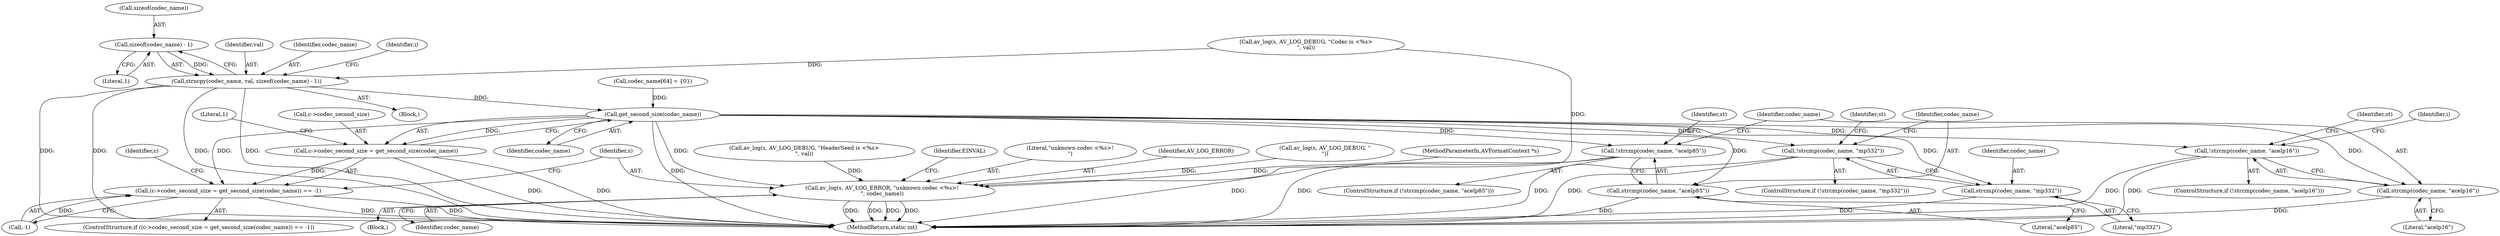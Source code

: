 digraph "0_FFmpeg_ed188f6dcdf0935c939ed813cf8745d50742014b@API" {
"1000302" [label="(Call,sizeof(codec_name) - 1)"];
"1000299" [label="(Call,strncpy(codec_name, val, sizeof(codec_name) - 1))"];
"1000414" [label="(Call,get_second_size(codec_name))"];
"1000409" [label="(Call,(c->codec_second_size = get_second_size(codec_name)) == -1)"];
"1000410" [label="(Call,c->codec_second_size = get_second_size(codec_name))"];
"1000419" [label="(Call,av_log(s, AV_LOG_ERROR, \"unknown codec <%s>!\n\", codec_name))"];
"1000587" [label="(Call,!strcmp(codec_name, \"mp332\"))"];
"1000588" [label="(Call,strcmp(codec_name, \"mp332\"))"];
"1000620" [label="(Call,!strcmp(codec_name, \"acelp85\"))"];
"1000621" [label="(Call,strcmp(codec_name, \"acelp85\"))"];
"1000674" [label="(Call,!strcmp(codec_name, \"acelp16\"))"];
"1000675" [label="(Call,strcmp(codec_name, \"acelp16\"))"];
"1000587" [label="(Call,!strcmp(codec_name, \"mp332\"))"];
"1000415" [label="(Identifier,codec_name)"];
"1000417" [label="(Literal,1)"];
"1000676" [label="(Identifier,codec_name)"];
"1000414" [label="(Call,get_second_size(codec_name))"];
"1000620" [label="(Call,!strcmp(codec_name, \"acelp85\"))"];
"1000675" [label="(Call,strcmp(codec_name, \"acelp16\"))"];
"1000408" [label="(ControlStructure,if ((c->codec_second_size = get_second_size(codec_name)) == -1))"];
"1000628" [label="(Identifier,st)"];
"1000416" [label="(Call,-1)"];
"1000677" [label="(Literal,\"acelp16\")"];
"1000418" [label="(Block,)"];
"1000305" [label="(Literal,1)"];
"1000622" [label="(Identifier,codec_name)"];
"1000423" [label="(Identifier,codec_name)"];
"1000299" [label="(Call,strncpy(codec_name, val, sizeof(codec_name) - 1))"];
"1000589" [label="(Identifier,codec_name)"];
"1000294" [label="(Call,av_log(s, AV_LOG_DEBUG, \"Codec is <%s>\n\", val))"];
"1000419" [label="(Call,av_log(s, AV_LOG_ERROR, \"unknown codec <%s>!\n\", codec_name))"];
"1000303" [label="(Call,sizeof(codec_name))"];
"1000588" [label="(Call,strcmp(codec_name, \"mp332\"))"];
"1000682" [label="(Identifier,st)"];
"1000673" [label="(ControlStructure,if (!strcmp(codec_name, \"acelp16\")))"];
"1000674" [label="(Call,!strcmp(codec_name, \"acelp16\"))"];
"1000302" [label="(Call,sizeof(codec_name) - 1)"];
"1000127" [label="(MethodParameterIn,AVFormatContext *s)"];
"1000293" [label="(Block,)"];
"1000301" [label="(Identifier,val)"];
"1000300" [label="(Identifier,codec_name)"];
"1000253" [label="(Identifier,i)"];
"1000149" [label="(Call,codec_name[64] = {0})"];
"1000623" [label="(Literal,\"acelp85\")"];
"1000313" [label="(Call,av_log(s, AV_LOG_DEBUG, \"HeaderSeed is <%s>\n\", val))"];
"1000409" [label="(Call,(c->codec_second_size = get_second_size(codec_name)) == -1)"];
"1000429" [label="(Identifier,c)"];
"1000586" [label="(ControlStructure,if (!strcmp(codec_name, \"mp332\")))"];
"1000420" [label="(Identifier,s)"];
"1000426" [label="(Identifier,EINVAL)"];
"1000619" [label="(ControlStructure,if (!strcmp(codec_name, \"acelp85\")))"];
"1000422" [label="(Literal,\"unknown codec <%s>!\n\")"];
"1000421" [label="(Identifier,AV_LOG_ERROR)"];
"1000728" [label="(Identifier,i)"];
"1000380" [label="(Call,av_log(s, AV_LOG_DEBUG, \"\n\"))"];
"1000877" [label="(MethodReturn,static int)"];
"1000410" [label="(Call,c->codec_second_size = get_second_size(codec_name))"];
"1000411" [label="(Call,c->codec_second_size)"];
"1000621" [label="(Call,strcmp(codec_name, \"acelp85\"))"];
"1000595" [label="(Identifier,st)"];
"1000590" [label="(Literal,\"mp332\")"];
"1000302" -> "1000299"  [label="AST: "];
"1000302" -> "1000305"  [label="CFG: "];
"1000303" -> "1000302"  [label="AST: "];
"1000305" -> "1000302"  [label="AST: "];
"1000299" -> "1000302"  [label="CFG: "];
"1000302" -> "1000299"  [label="DDG: "];
"1000299" -> "1000293"  [label="AST: "];
"1000300" -> "1000299"  [label="AST: "];
"1000301" -> "1000299"  [label="AST: "];
"1000253" -> "1000299"  [label="CFG: "];
"1000299" -> "1000877"  [label="DDG: "];
"1000299" -> "1000877"  [label="DDG: "];
"1000299" -> "1000877"  [label="DDG: "];
"1000299" -> "1000877"  [label="DDG: "];
"1000294" -> "1000299"  [label="DDG: "];
"1000299" -> "1000414"  [label="DDG: "];
"1000414" -> "1000410"  [label="AST: "];
"1000414" -> "1000415"  [label="CFG: "];
"1000415" -> "1000414"  [label="AST: "];
"1000410" -> "1000414"  [label="CFG: "];
"1000414" -> "1000877"  [label="DDG: "];
"1000414" -> "1000409"  [label="DDG: "];
"1000414" -> "1000410"  [label="DDG: "];
"1000149" -> "1000414"  [label="DDG: "];
"1000414" -> "1000419"  [label="DDG: "];
"1000414" -> "1000587"  [label="DDG: "];
"1000414" -> "1000588"  [label="DDG: "];
"1000414" -> "1000620"  [label="DDG: "];
"1000414" -> "1000621"  [label="DDG: "];
"1000414" -> "1000674"  [label="DDG: "];
"1000414" -> "1000675"  [label="DDG: "];
"1000409" -> "1000408"  [label="AST: "];
"1000409" -> "1000416"  [label="CFG: "];
"1000410" -> "1000409"  [label="AST: "];
"1000416" -> "1000409"  [label="AST: "];
"1000420" -> "1000409"  [label="CFG: "];
"1000429" -> "1000409"  [label="CFG: "];
"1000409" -> "1000877"  [label="DDG: "];
"1000409" -> "1000877"  [label="DDG: "];
"1000410" -> "1000409"  [label="DDG: "];
"1000416" -> "1000409"  [label="DDG: "];
"1000411" -> "1000410"  [label="AST: "];
"1000417" -> "1000410"  [label="CFG: "];
"1000410" -> "1000877"  [label="DDG: "];
"1000410" -> "1000877"  [label="DDG: "];
"1000419" -> "1000418"  [label="AST: "];
"1000419" -> "1000423"  [label="CFG: "];
"1000420" -> "1000419"  [label="AST: "];
"1000421" -> "1000419"  [label="AST: "];
"1000422" -> "1000419"  [label="AST: "];
"1000423" -> "1000419"  [label="AST: "];
"1000426" -> "1000419"  [label="CFG: "];
"1000419" -> "1000877"  [label="DDG: "];
"1000419" -> "1000877"  [label="DDG: "];
"1000419" -> "1000877"  [label="DDG: "];
"1000419" -> "1000877"  [label="DDG: "];
"1000294" -> "1000419"  [label="DDG: "];
"1000313" -> "1000419"  [label="DDG: "];
"1000380" -> "1000419"  [label="DDG: "];
"1000127" -> "1000419"  [label="DDG: "];
"1000587" -> "1000586"  [label="AST: "];
"1000587" -> "1000588"  [label="CFG: "];
"1000588" -> "1000587"  [label="AST: "];
"1000595" -> "1000587"  [label="CFG: "];
"1000622" -> "1000587"  [label="CFG: "];
"1000587" -> "1000877"  [label="DDG: "];
"1000587" -> "1000877"  [label="DDG: "];
"1000588" -> "1000590"  [label="CFG: "];
"1000589" -> "1000588"  [label="AST: "];
"1000590" -> "1000588"  [label="AST: "];
"1000588" -> "1000877"  [label="DDG: "];
"1000620" -> "1000619"  [label="AST: "];
"1000620" -> "1000621"  [label="CFG: "];
"1000621" -> "1000620"  [label="AST: "];
"1000628" -> "1000620"  [label="CFG: "];
"1000676" -> "1000620"  [label="CFG: "];
"1000620" -> "1000877"  [label="DDG: "];
"1000620" -> "1000877"  [label="DDG: "];
"1000621" -> "1000623"  [label="CFG: "];
"1000622" -> "1000621"  [label="AST: "];
"1000623" -> "1000621"  [label="AST: "];
"1000621" -> "1000877"  [label="DDG: "];
"1000674" -> "1000673"  [label="AST: "];
"1000674" -> "1000675"  [label="CFG: "];
"1000675" -> "1000674"  [label="AST: "];
"1000682" -> "1000674"  [label="CFG: "];
"1000728" -> "1000674"  [label="CFG: "];
"1000674" -> "1000877"  [label="DDG: "];
"1000674" -> "1000877"  [label="DDG: "];
"1000675" -> "1000677"  [label="CFG: "];
"1000676" -> "1000675"  [label="AST: "];
"1000677" -> "1000675"  [label="AST: "];
"1000675" -> "1000877"  [label="DDG: "];
}
